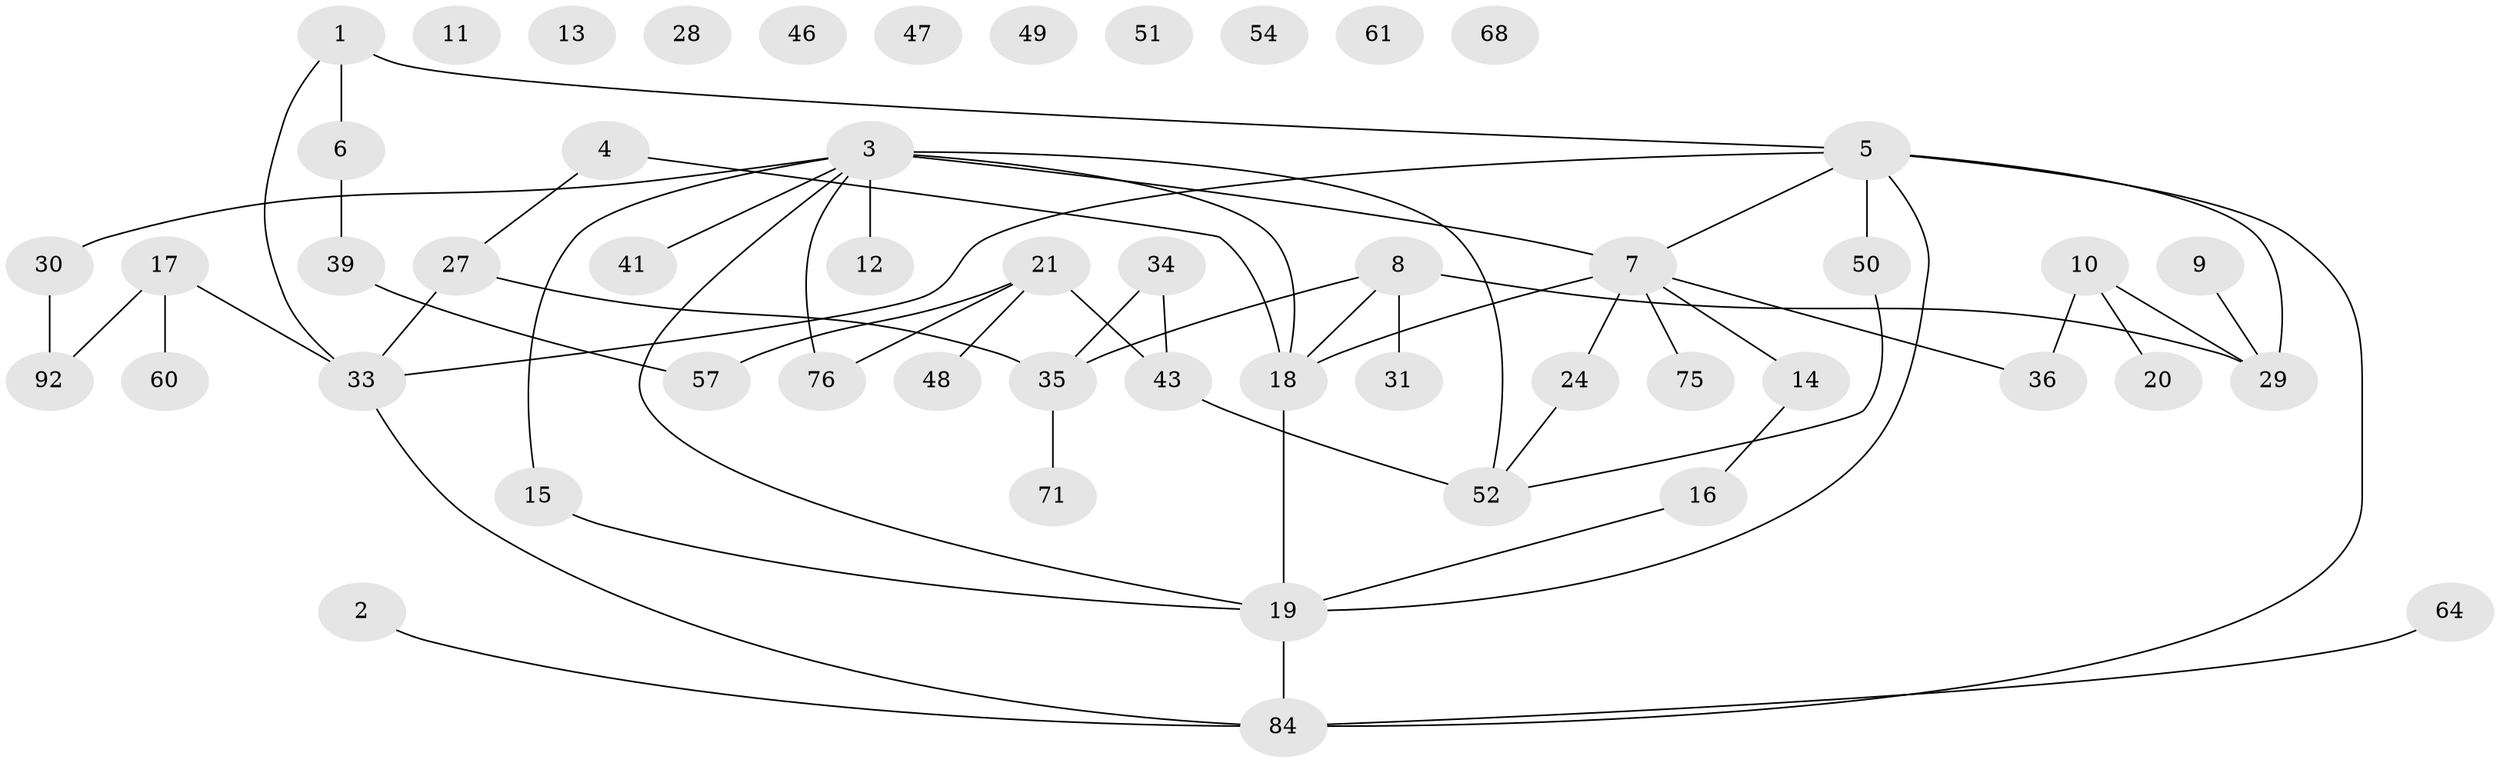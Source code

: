 // original degree distribution, {3: 0.23076923076923078, 1: 0.2403846153846154, 2: 0.28846153846153844, 4: 0.11538461538461539, 0: 0.07692307692307693, 5: 0.028846153846153848, 7: 0.019230769230769232}
// Generated by graph-tools (version 1.1) at 2025/13/03/09/25 04:13:01]
// undirected, 52 vertices, 59 edges
graph export_dot {
graph [start="1"]
  node [color=gray90,style=filled];
  1 [super="+26+65+83"];
  2;
  3 [super="+40+32"];
  4 [super="+67"];
  5 [super="+45+25"];
  6;
  7 [super="+93+58"];
  8;
  9;
  10;
  11;
  12;
  13 [super="+22"];
  14 [super="+82+81"];
  15 [super="+73"];
  16 [super="+63"];
  17 [super="+38"];
  18 [super="+88+70"];
  19 [super="+23"];
  20;
  21 [super="+103+44"];
  24 [super="+89"];
  27 [super="+37"];
  28;
  29 [super="+79"];
  30;
  31;
  33 [super="+77"];
  34;
  35 [super="+69+55"];
  36;
  39 [super="+53"];
  41;
  43 [super="+66"];
  46;
  47;
  48 [super="+99+102"];
  49;
  50;
  51;
  52 [super="+74+86"];
  54;
  57;
  60;
  61 [super="+96"];
  64;
  68;
  71;
  75;
  76;
  84 [super="+97"];
  92 [super="+98+94"];
  1 -- 6;
  1 -- 33;
  1 -- 5;
  2 -- 84;
  3 -- 41;
  3 -- 76;
  3 -- 52 [weight=3];
  3 -- 19;
  3 -- 18;
  3 -- 7;
  3 -- 12;
  3 -- 30;
  3 -- 15;
  4 -- 27;
  4 -- 18;
  5 -- 33;
  5 -- 50;
  5 -- 19;
  5 -- 84;
  5 -- 7;
  5 -- 29;
  6 -- 39;
  7 -- 36;
  7 -- 24 [weight=2];
  7 -- 75;
  7 -- 14;
  7 -- 18;
  8 -- 31;
  8 -- 18;
  8 -- 29;
  8 -- 35;
  9 -- 29;
  10 -- 20;
  10 -- 36;
  10 -- 29;
  14 -- 16;
  15 -- 19;
  16 -- 19;
  17 -- 92;
  17 -- 60;
  17 -- 33 [weight=2];
  18 -- 19;
  19 -- 84 [weight=2];
  21 -- 48;
  21 -- 57;
  21 -- 43;
  21 -- 76;
  24 -- 52;
  27 -- 33;
  27 -- 35;
  30 -- 92;
  33 -- 84;
  34 -- 43;
  34 -- 35;
  35 -- 71;
  39 -- 57;
  43 -- 52;
  50 -- 52;
  64 -- 84;
}
